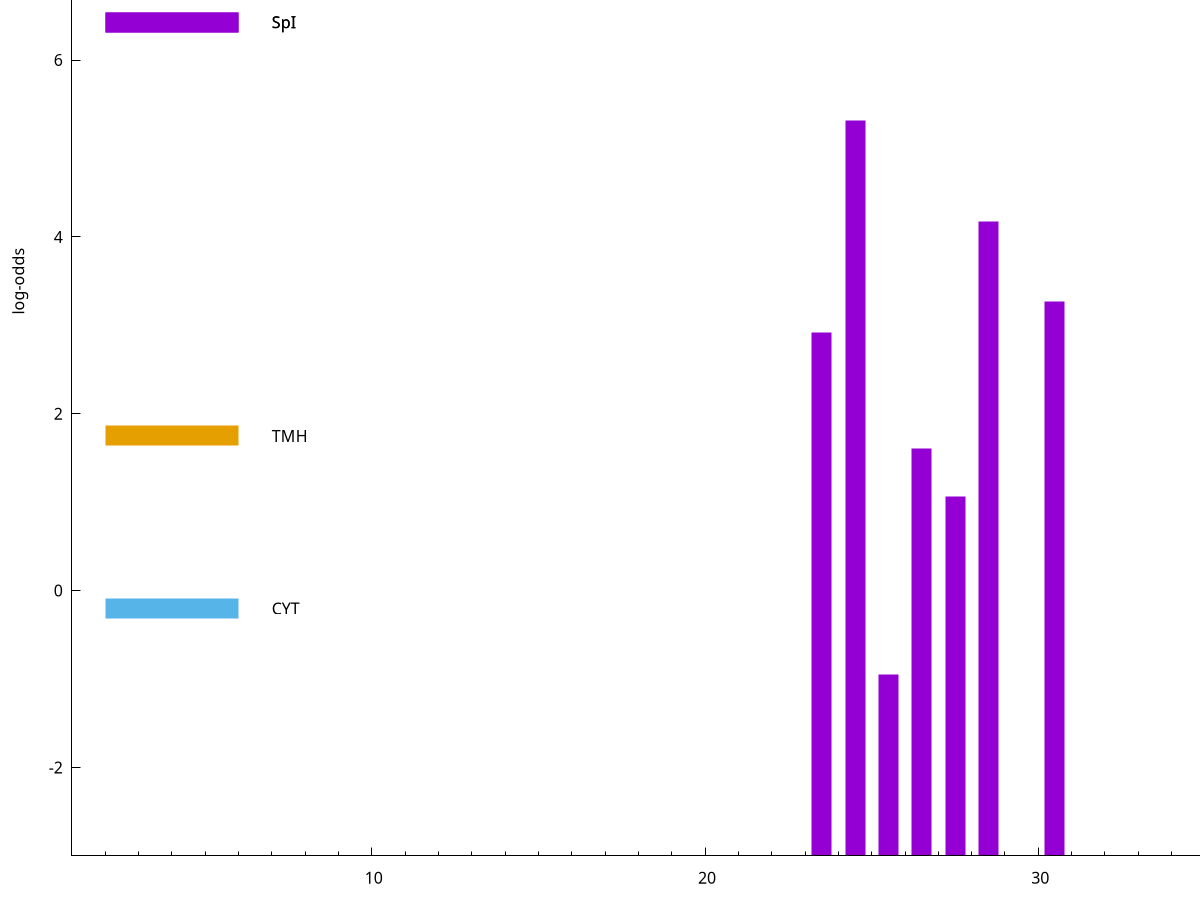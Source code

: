 set title "LipoP predictions for SRR4017929.gff"
set size 2., 1.4
set xrange [1:70] 
set mxtics 10
set yrange [-3:10]
set y2range [0:13]
set ylabel "log-odds"
set term postscript eps color solid "Helvetica" 30
set output "SRR4017929.gff69.eps"
set arrow from 2,6.42732 to 6,6.42732 nohead lt 1 lw 20
set label "SpI" at 7,6.42732
set arrow from 2,1.7496 to 6,1.7496 nohead lt 4 lw 20
set label "TMH" at 7,1.7496
set arrow from 2,-0.200913 to 6,-0.200913 nohead lt 3 lw 20
set label "CYT" at 7,-0.200913
set arrow from 2,6.42732 to 6,6.42732 nohead lt 1 lw 20
set label "SpI" at 7,6.42732
# NOTE: The scores below are the log-odds scores with the threshold
# NOTE: subtracted (a hack to make gnuplot make the histogram all
# NOTE: look nice).
plot "-" axes x1y2 title "" with impulses lt 1 lw 20
24.500000 8.317990
28.500000 7.175230
30.500000 6.270210
23.500000 5.924270
35.500000 5.168840
26.500000 4.606790
27.500000 4.061380
36.500000 2.211013
25.500000 2.050334
e
exit
